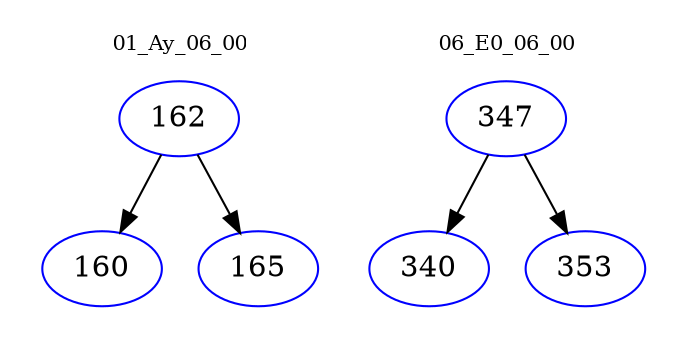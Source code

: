 digraph{
subgraph cluster_0 {
color = white
label = "01_Ay_06_00";
fontsize=10;
T0_162 [label="162", color="blue"]
T0_162 -> T0_160 [color="black"]
T0_160 [label="160", color="blue"]
T0_162 -> T0_165 [color="black"]
T0_165 [label="165", color="blue"]
}
subgraph cluster_1 {
color = white
label = "06_E0_06_00";
fontsize=10;
T1_347 [label="347", color="blue"]
T1_347 -> T1_340 [color="black"]
T1_340 [label="340", color="blue"]
T1_347 -> T1_353 [color="black"]
T1_353 [label="353", color="blue"]
}
}
